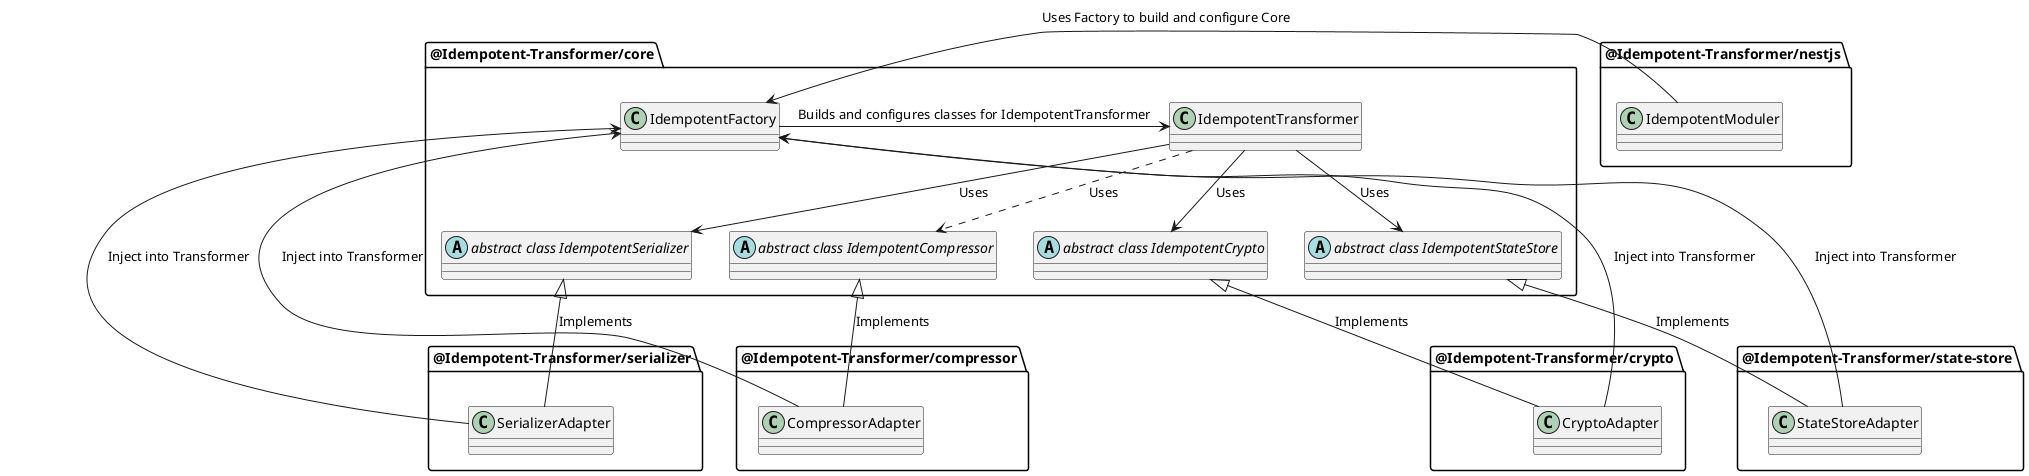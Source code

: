 @startuml





package @Idempotent-Transformer/core {

class           "IdempotentFactory"
class           IdempotentTransformer

abstract class  "abstract class IdempotentSerializer"
abstract class  "abstract class IdempotentCompressor"
abstract class  "abstract class IdempotentCrypto"
abstract class  "abstract class IdempotentStateStore"



}


package @Idempotent-Transformer/serializer {
  class  "SerializerAdapter" 

}

package @Idempotent-Transformer/compressor {

class  "CompressorAdapter"

}


package @Idempotent-Transformer/state-store {

class  "StateStoreAdapter"

}

package @Idempotent-Transformer/crypto {

class  "CryptoAdapter"

}

package @Idempotent-Transformer/nestjs {

class  "IdempotentModuler"

}






"abstract class IdempotentSerializer" <|--	"SerializerAdapter" : Implements 
"abstract class IdempotentCompressor" <|-- "CompressorAdapter" : Implements
"abstract class IdempotentCrypto" <|--  "CryptoAdapter"  : Implements 
"abstract class IdempotentStateStore" <|-- "StateStoreAdapter" : Implements 

IdempotentTransformer -->		  "abstract class IdempotentSerializer" : Uses 
IdempotentTransformer ..>	      "abstract class IdempotentCompressor" : Uses
IdempotentTransformer -->		  "abstract class IdempotentCrypto" : Uses 
IdempotentTransformer -->		  "abstract class IdempotentStateStore" : Uses 


"IdempotentFactory"  <- "SerializerAdapter"  : Inject into Transformer
"IdempotentFactory"  <- "CompressorAdapter" : Inject into Transformer

"IdempotentFactory"  <- "CryptoAdapter" :  Inject into Transformer
"IdempotentFactory"  <- "StateStoreAdapter" : Inject into Transformer

IdempotentModuler -> IdempotentFactory : Uses Factory to build and configure Core


"IdempotentFactory" -> IdempotentTransformer : Builds and configures classes for IdempotentTransformer

@enduml
